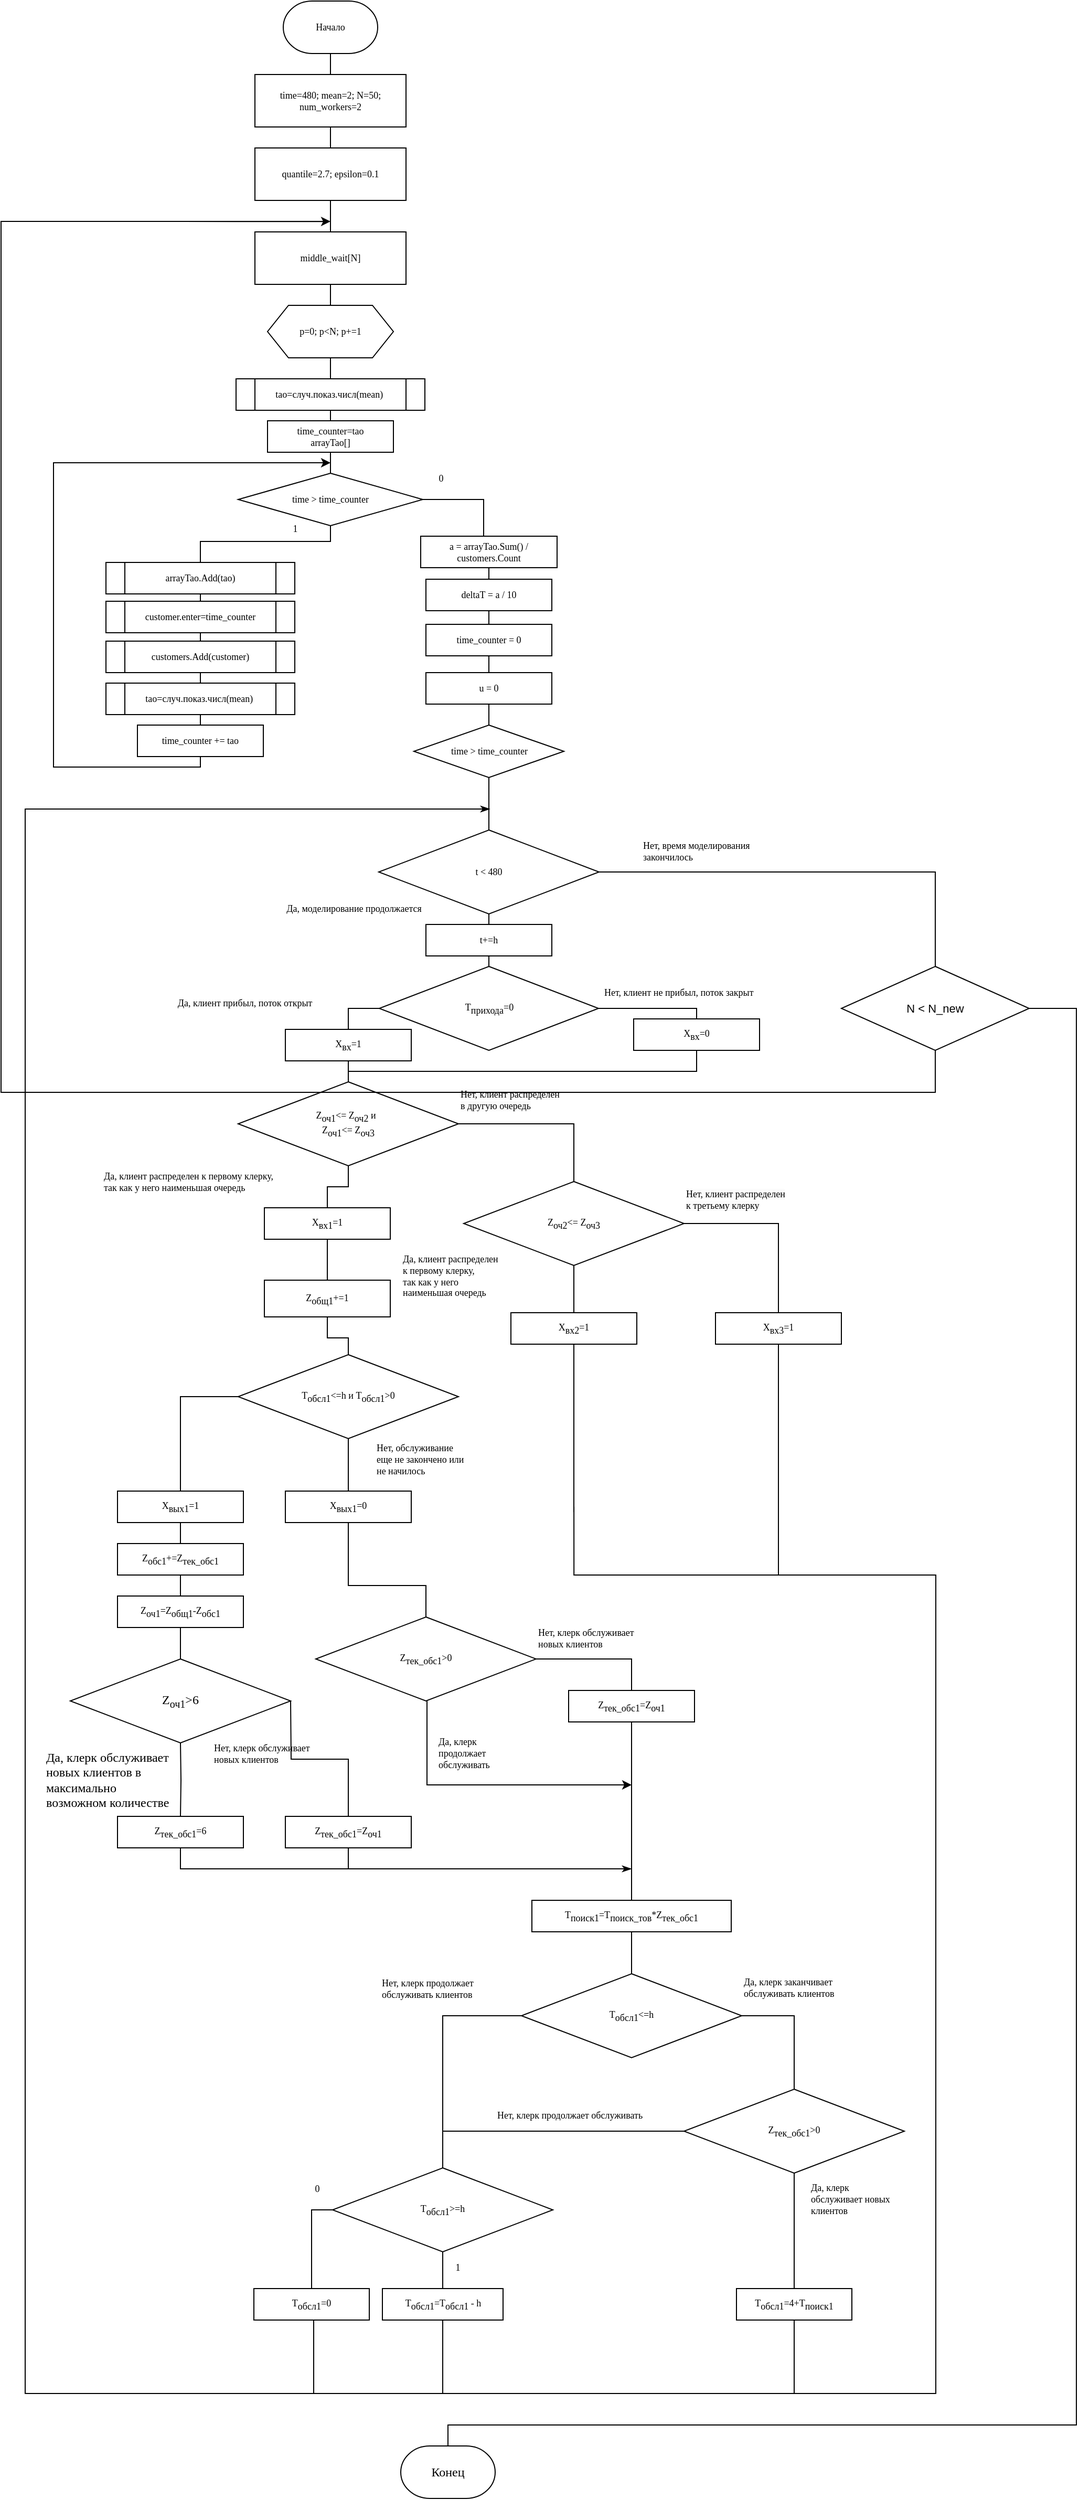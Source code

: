 <mxfile version="23.1.5" type="device">
  <diagram name="Страница — 1" id="bzmo2tlNkWvASclN0ems">
    <mxGraphModel dx="3550" dy="2055" grid="1" gridSize="10" guides="1" tooltips="1" connect="1" arrows="1" fold="1" page="1" pageScale="1" pageWidth="827" pageHeight="1169" math="0" shadow="0">
      <root>
        <mxCell id="0" />
        <mxCell id="1" parent="0" />
        <mxCell id="hfiU2eHEGM3FgHxI7Riw-3" style="edgeStyle=orthogonalEdgeStyle;rounded=0;orthogonalLoop=1;jettySize=auto;html=1;endArrow=none;endFill=0;entryX=0.5;entryY=0;entryDx=0;entryDy=0;fontFamily=Times New Roman;fontSize=9;" edge="1" parent="1" source="hfiU2eHEGM3FgHxI7Riw-1" target="hfiU2eHEGM3FgHxI7Riw-4">
          <mxGeometry relative="1" as="geometry">
            <mxPoint x="414" y="130" as="targetPoint" />
          </mxGeometry>
        </mxCell>
        <mxCell id="hfiU2eHEGM3FgHxI7Riw-1" value="Начало" style="strokeWidth=1;html=1;shape=mxgraph.flowchart.terminator;whiteSpace=wrap;fontFamily=Times New Roman;fontSize=9;" vertex="1" parent="1">
          <mxGeometry x="369" y="50" width="90" height="50" as="geometry" />
        </mxCell>
        <mxCell id="hfiU2eHEGM3FgHxI7Riw-7" style="edgeStyle=orthogonalEdgeStyle;rounded=0;orthogonalLoop=1;jettySize=auto;html=1;entryX=0.5;entryY=0;entryDx=0;entryDy=0;endArrow=none;endFill=0;fontFamily=Times New Roman;fontSize=9;" edge="1" parent="1" source="hfiU2eHEGM3FgHxI7Riw-4" target="hfiU2eHEGM3FgHxI7Riw-6">
          <mxGeometry relative="1" as="geometry" />
        </mxCell>
        <mxCell id="hfiU2eHEGM3FgHxI7Riw-4" value="&lt;div style=&quot;font-size: 9px;&quot;&gt;time=480; mean=2; N=50; num_workers=2&lt;/div&gt;" style="rounded=0;whiteSpace=wrap;html=1;align=center;fontFamily=Times New Roman;fontSize=9;" vertex="1" parent="1">
          <mxGeometry x="342" y="120" width="144" height="50" as="geometry" />
        </mxCell>
        <mxCell id="hfiU2eHEGM3FgHxI7Riw-8" style="edgeStyle=orthogonalEdgeStyle;rounded=0;orthogonalLoop=1;jettySize=auto;html=1;strokeColor=default;align=center;verticalAlign=middle;fontFamily=Times New Roman;fontSize=9;fontColor=default;labelBackgroundColor=default;endArrow=none;endFill=0;" edge="1" parent="1" source="hfiU2eHEGM3FgHxI7Riw-6">
          <mxGeometry relative="1" as="geometry">
            <mxPoint x="414" y="280" as="targetPoint" />
          </mxGeometry>
        </mxCell>
        <mxCell id="hfiU2eHEGM3FgHxI7Riw-6" value="&lt;div style=&quot;font-size: 9px;&quot;&gt;quantile=2.7;&amp;nbsp;epsilon=0.1&lt;/div&gt;" style="rounded=0;whiteSpace=wrap;html=1;align=center;fontFamily=Times New Roman;fontSize=9;" vertex="1" parent="1">
          <mxGeometry x="342" y="190" width="144" height="50" as="geometry" />
        </mxCell>
        <mxCell id="hfiU2eHEGM3FgHxI7Riw-10" value="" style="endArrow=classic;html=1;rounded=0;strokeColor=default;align=center;verticalAlign=middle;fontFamily=Times New Roman;fontSize=9;fontColor=default;labelBackgroundColor=default;edgeStyle=orthogonalEdgeStyle;endFill=1;" edge="1" parent="1">
          <mxGeometry width="50" height="50" relative="1" as="geometry">
            <mxPoint x="274" y="260.06" as="sourcePoint" />
            <mxPoint x="414" y="260.06" as="targetPoint" />
            <Array as="points">
              <mxPoint x="324" y="260.06" />
              <mxPoint x="324" y="260.06" />
            </Array>
          </mxGeometry>
        </mxCell>
        <mxCell id="hfiU2eHEGM3FgHxI7Riw-16" style="edgeStyle=orthogonalEdgeStyle;rounded=0;orthogonalLoop=1;jettySize=auto;html=1;entryX=0.5;entryY=0;entryDx=0;entryDy=0;strokeColor=default;align=center;verticalAlign=middle;fontFamily=Times New Roman;fontSize=9;fontColor=default;labelBackgroundColor=default;endArrow=none;endFill=0;" edge="1" parent="1" source="hfiU2eHEGM3FgHxI7Riw-12" target="hfiU2eHEGM3FgHxI7Riw-15">
          <mxGeometry relative="1" as="geometry" />
        </mxCell>
        <mxCell id="hfiU2eHEGM3FgHxI7Riw-12" value="&lt;div style=&quot;font-size: 9px;&quot;&gt;middle_wait[N]&lt;/div&gt;" style="rounded=0;whiteSpace=wrap;html=1;align=center;fontFamily=Times New Roman;fontSize=9;" vertex="1" parent="1">
          <mxGeometry x="342" y="270" width="144" height="50" as="geometry" />
        </mxCell>
        <mxCell id="hfiU2eHEGM3FgHxI7Riw-19" style="edgeStyle=orthogonalEdgeStyle;rounded=0;orthogonalLoop=1;jettySize=auto;html=1;strokeColor=default;align=center;verticalAlign=middle;fontFamily=Times New Roman;fontSize=9;fontColor=default;labelBackgroundColor=default;endArrow=none;endFill=0;entryX=0.5;entryY=0;entryDx=0;entryDy=0;" edge="1" parent="1" source="hfiU2eHEGM3FgHxI7Riw-15" target="hfiU2eHEGM3FgHxI7Riw-21">
          <mxGeometry relative="1" as="geometry">
            <mxPoint x="414" y="410" as="targetPoint" />
          </mxGeometry>
        </mxCell>
        <mxCell id="hfiU2eHEGM3FgHxI7Riw-15" value="p=0; p&amp;lt;N; p+=1" style="shape=hexagon;perimeter=hexagonPerimeter2;whiteSpace=wrap;html=1;fixedSize=1;fontFamily=Times New Roman;fontSize=9;fontColor=default;labelBackgroundColor=default;" vertex="1" parent="1">
          <mxGeometry x="354" y="340" width="120" height="50" as="geometry" />
        </mxCell>
        <mxCell id="hfiU2eHEGM3FgHxI7Riw-23" style="edgeStyle=orthogonalEdgeStyle;rounded=0;orthogonalLoop=1;jettySize=auto;html=1;entryX=0.5;entryY=0;entryDx=0;entryDy=0;strokeColor=default;align=center;verticalAlign=middle;fontFamily=Times New Roman;fontSize=9;fontColor=default;labelBackgroundColor=default;endArrow=none;endFill=0;" edge="1" parent="1" source="hfiU2eHEGM3FgHxI7Riw-21" target="hfiU2eHEGM3FgHxI7Riw-22">
          <mxGeometry relative="1" as="geometry" />
        </mxCell>
        <mxCell id="hfiU2eHEGM3FgHxI7Riw-21" value="tao=случ.показ.числ(mean)&amp;nbsp;" style="shape=process;whiteSpace=wrap;html=1;backgroundOutline=1;fontFamily=Times New Roman;fontSize=9;fontColor=default;labelBackgroundColor=default;" vertex="1" parent="1">
          <mxGeometry x="324" y="410" width="180" height="30" as="geometry" />
        </mxCell>
        <mxCell id="hfiU2eHEGM3FgHxI7Riw-22" value="time_counter=tao&lt;br style=&quot;font-size: 9px;&quot;&gt;arrayTao[]" style="rounded=0;whiteSpace=wrap;html=1;fontFamily=Times New Roman;fontSize=9;fontColor=default;labelBackgroundColor=default;" vertex="1" parent="1">
          <mxGeometry x="354" y="450" width="120" height="30" as="geometry" />
        </mxCell>
        <mxCell id="hfiU2eHEGM3FgHxI7Riw-30" style="edgeStyle=orthogonalEdgeStyle;rounded=0;orthogonalLoop=1;jettySize=auto;html=1;entryX=0.5;entryY=0;entryDx=0;entryDy=0;strokeColor=default;align=center;verticalAlign=middle;fontFamily=Times New Roman;fontSize=9;fontColor=default;labelBackgroundColor=default;endArrow=none;endFill=0;" edge="1" parent="1" source="hfiU2eHEGM3FgHxI7Riw-24" target="hfiU2eHEGM3FgHxI7Riw-29">
          <mxGeometry relative="1" as="geometry">
            <Array as="points">
              <mxPoint x="414" y="565" />
              <mxPoint x="290" y="565" />
            </Array>
          </mxGeometry>
        </mxCell>
        <mxCell id="hfiU2eHEGM3FgHxI7Riw-50" style="edgeStyle=orthogonalEdgeStyle;rounded=0;orthogonalLoop=1;jettySize=auto;html=1;entryX=0.5;entryY=0;entryDx=0;entryDy=0;strokeColor=default;align=center;verticalAlign=middle;fontFamily=Times New Roman;fontSize=9;fontColor=default;labelBackgroundColor=default;endArrow=none;endFill=0;" edge="1" parent="1" source="hfiU2eHEGM3FgHxI7Riw-24" target="hfiU2eHEGM3FgHxI7Riw-49">
          <mxGeometry relative="1" as="geometry">
            <Array as="points">
              <mxPoint x="560" y="525" />
            </Array>
          </mxGeometry>
        </mxCell>
        <mxCell id="hfiU2eHEGM3FgHxI7Riw-24" value="time &amp;gt; time_counter" style="rhombus;whiteSpace=wrap;html=1;fontFamily=Times New Roman;fontSize=9;fontColor=default;labelBackgroundColor=default;" vertex="1" parent="1">
          <mxGeometry x="326" y="500" width="176" height="50" as="geometry" />
        </mxCell>
        <mxCell id="hfiU2eHEGM3FgHxI7Riw-25" style="edgeStyle=orthogonalEdgeStyle;rounded=0;orthogonalLoop=1;jettySize=auto;html=1;strokeColor=default;align=center;verticalAlign=middle;fontFamily=Times New Roman;fontSize=9;fontColor=default;labelBackgroundColor=default;endArrow=none;endFill=0;entryX=0.5;entryY=0;entryDx=0;entryDy=0;" edge="1" parent="1" source="hfiU2eHEGM3FgHxI7Riw-22" target="hfiU2eHEGM3FgHxI7Riw-24">
          <mxGeometry relative="1" as="geometry">
            <mxPoint x="460" y="500" as="targetPoint" />
          </mxGeometry>
        </mxCell>
        <mxCell id="hfiU2eHEGM3FgHxI7Riw-31" style="edgeStyle=orthogonalEdgeStyle;rounded=0;orthogonalLoop=1;jettySize=auto;html=1;strokeColor=default;align=center;verticalAlign=middle;fontFamily=Times New Roman;fontSize=9;fontColor=default;labelBackgroundColor=default;endArrow=none;endFill=0;" edge="1" parent="1" source="hfiU2eHEGM3FgHxI7Riw-29">
          <mxGeometry relative="1" as="geometry">
            <mxPoint x="290" y="640" as="targetPoint" />
          </mxGeometry>
        </mxCell>
        <mxCell id="hfiU2eHEGM3FgHxI7Riw-29" value="arrayTao.Add(tao)" style="shape=process;whiteSpace=wrap;html=1;backgroundOutline=1;fontFamily=Times New Roman;fontSize=9;fontColor=default;labelBackgroundColor=default;" vertex="1" parent="1">
          <mxGeometry x="200" y="585" width="180" height="30" as="geometry" />
        </mxCell>
        <mxCell id="hfiU2eHEGM3FgHxI7Riw-38" style="edgeStyle=orthogonalEdgeStyle;rounded=0;orthogonalLoop=1;jettySize=auto;html=1;entryX=0.5;entryY=0;entryDx=0;entryDy=0;strokeColor=default;align=center;verticalAlign=middle;fontFamily=Times New Roman;fontSize=9;fontColor=default;labelBackgroundColor=default;endArrow=none;endFill=0;" edge="1" parent="1" source="hfiU2eHEGM3FgHxI7Riw-32" target="hfiU2eHEGM3FgHxI7Riw-34">
          <mxGeometry relative="1" as="geometry" />
        </mxCell>
        <mxCell id="hfiU2eHEGM3FgHxI7Riw-32" value="customer.enter=time_counter" style="shape=process;whiteSpace=wrap;html=1;backgroundOutline=1;fontFamily=Times New Roman;fontSize=9;fontColor=default;labelBackgroundColor=default;" vertex="1" parent="1">
          <mxGeometry x="200" y="622" width="180" height="30" as="geometry" />
        </mxCell>
        <mxCell id="hfiU2eHEGM3FgHxI7Riw-40" style="edgeStyle=orthogonalEdgeStyle;rounded=0;orthogonalLoop=1;jettySize=auto;html=1;entryX=0.5;entryY=0;entryDx=0;entryDy=0;strokeColor=default;align=center;verticalAlign=middle;fontFamily=Times New Roman;fontSize=9;fontColor=default;labelBackgroundColor=default;endArrow=none;endFill=0;" edge="1" parent="1" source="hfiU2eHEGM3FgHxI7Riw-34" target="hfiU2eHEGM3FgHxI7Riw-39">
          <mxGeometry relative="1" as="geometry" />
        </mxCell>
        <mxCell id="hfiU2eHEGM3FgHxI7Riw-34" value="customers.Add(customer)" style="shape=process;whiteSpace=wrap;html=1;backgroundOutline=1;fontFamily=Times New Roman;fontSize=9;fontColor=default;labelBackgroundColor=default;" vertex="1" parent="1">
          <mxGeometry x="200" y="660" width="180" height="30" as="geometry" />
        </mxCell>
        <mxCell id="hfiU2eHEGM3FgHxI7Riw-42" style="edgeStyle=orthogonalEdgeStyle;rounded=0;orthogonalLoop=1;jettySize=auto;html=1;entryX=0.5;entryY=0;entryDx=0;entryDy=0;strokeColor=default;align=center;verticalAlign=middle;fontFamily=Times New Roman;fontSize=9;fontColor=default;labelBackgroundColor=default;endArrow=none;endFill=0;" edge="1" parent="1" source="hfiU2eHEGM3FgHxI7Riw-39" target="hfiU2eHEGM3FgHxI7Riw-41">
          <mxGeometry relative="1" as="geometry" />
        </mxCell>
        <mxCell id="hfiU2eHEGM3FgHxI7Riw-39" value="tao=случ.показ.числ(mean)&amp;nbsp;" style="shape=process;whiteSpace=wrap;html=1;backgroundOutline=1;fontFamily=Times New Roman;fontSize=9;fontColor=default;labelBackgroundColor=default;" vertex="1" parent="1">
          <mxGeometry x="200" y="700" width="180" height="30" as="geometry" />
        </mxCell>
        <mxCell id="hfiU2eHEGM3FgHxI7Riw-41" value="time_counter += tao" style="rounded=0;whiteSpace=wrap;html=1;fontFamily=Times New Roman;fontSize=9;fontColor=default;labelBackgroundColor=default;" vertex="1" parent="1">
          <mxGeometry x="230" y="740" width="120" height="30" as="geometry" />
        </mxCell>
        <mxCell id="hfiU2eHEGM3FgHxI7Riw-43" style="edgeStyle=orthogonalEdgeStyle;rounded=0;orthogonalLoop=1;jettySize=auto;html=1;strokeColor=default;align=center;verticalAlign=middle;fontFamily=Times New Roman;fontSize=9;fontColor=default;labelBackgroundColor=default;endArrow=classic;endFill=1;" edge="1" parent="1" source="hfiU2eHEGM3FgHxI7Riw-41">
          <mxGeometry relative="1" as="geometry">
            <mxPoint x="414" y="490" as="targetPoint" />
            <Array as="points">
              <mxPoint x="290" y="780" />
              <mxPoint x="150" y="780" />
              <mxPoint x="150" y="490" />
              <mxPoint x="410" y="490" />
            </Array>
          </mxGeometry>
        </mxCell>
        <mxCell id="hfiU2eHEGM3FgHxI7Riw-45" value="0" style="text;html=1;align=center;verticalAlign=middle;resizable=0;points=[];autosize=1;strokeColor=none;fillColor=none;fontFamily=Times New Roman;fontSize=9;fontColor=default;labelBackgroundColor=default;" vertex="1" parent="1">
          <mxGeometry x="504" y="495" width="30" height="20" as="geometry" />
        </mxCell>
        <mxCell id="hfiU2eHEGM3FgHxI7Riw-48" value="1" style="text;html=1;align=center;verticalAlign=middle;resizable=0;points=[];autosize=1;strokeColor=none;fillColor=none;fontFamily=Times New Roman;fontSize=9;fontColor=default;labelBackgroundColor=default;" vertex="1" parent="1">
          <mxGeometry x="365" y="543" width="30" height="20" as="geometry" />
        </mxCell>
        <mxCell id="hfiU2eHEGM3FgHxI7Riw-54" style="edgeStyle=orthogonalEdgeStyle;rounded=0;orthogonalLoop=1;jettySize=auto;html=1;strokeColor=default;align=center;verticalAlign=middle;fontFamily=Times New Roman;fontSize=9;fontColor=default;labelBackgroundColor=default;endArrow=none;endFill=0;entryX=0.5;entryY=0;entryDx=0;entryDy=0;" edge="1" parent="1" source="hfiU2eHEGM3FgHxI7Riw-49" target="hfiU2eHEGM3FgHxI7Riw-51">
          <mxGeometry relative="1" as="geometry">
            <mxPoint x="565" y="610" as="targetPoint" />
          </mxGeometry>
        </mxCell>
        <mxCell id="hfiU2eHEGM3FgHxI7Riw-49" value="a = arrayTao.Sum() / customers.Count" style="rounded=0;whiteSpace=wrap;html=1;fontFamily=Times New Roman;fontSize=9;fontColor=default;labelBackgroundColor=default;" vertex="1" parent="1">
          <mxGeometry x="500" y="560" width="130" height="30" as="geometry" />
        </mxCell>
        <mxCell id="hfiU2eHEGM3FgHxI7Riw-55" style="edgeStyle=orthogonalEdgeStyle;rounded=0;orthogonalLoop=1;jettySize=auto;html=1;entryX=0.5;entryY=0;entryDx=0;entryDy=0;strokeColor=default;align=center;verticalAlign=middle;fontFamily=Times New Roman;fontSize=9;fontColor=default;labelBackgroundColor=default;endArrow=none;endFill=0;" edge="1" parent="1" source="hfiU2eHEGM3FgHxI7Riw-51" target="hfiU2eHEGM3FgHxI7Riw-53">
          <mxGeometry relative="1" as="geometry" />
        </mxCell>
        <mxCell id="hfiU2eHEGM3FgHxI7Riw-51" value="deltaT = a / 10" style="rounded=0;whiteSpace=wrap;html=1;fontFamily=Times New Roman;fontSize=9;fontColor=default;labelBackgroundColor=default;" vertex="1" parent="1">
          <mxGeometry x="505" y="601" width="120" height="30" as="geometry" />
        </mxCell>
        <mxCell id="hfiU2eHEGM3FgHxI7Riw-60" style="edgeStyle=orthogonalEdgeStyle;rounded=0;orthogonalLoop=1;jettySize=auto;html=1;entryX=0.5;entryY=1;entryDx=0;entryDy=0;strokeColor=default;align=center;verticalAlign=middle;fontFamily=Times New Roman;fontSize=9;fontColor=default;labelBackgroundColor=default;endArrow=none;endFill=0;" edge="1" parent="1" source="hfiU2eHEGM3FgHxI7Riw-52" target="hfiU2eHEGM3FgHxI7Riw-53">
          <mxGeometry relative="1" as="geometry" />
        </mxCell>
        <mxCell id="hfiU2eHEGM3FgHxI7Riw-63" style="edgeStyle=orthogonalEdgeStyle;rounded=0;orthogonalLoop=1;jettySize=auto;html=1;entryX=0.5;entryY=0;entryDx=0;entryDy=0;strokeColor=default;align=center;verticalAlign=middle;fontFamily=Times New Roman;fontSize=9;fontColor=default;labelBackgroundColor=default;endArrow=none;endFill=0;" edge="1" parent="1" source="hfiU2eHEGM3FgHxI7Riw-52" target="hfiU2eHEGM3FgHxI7Riw-61">
          <mxGeometry relative="1" as="geometry" />
        </mxCell>
        <mxCell id="hfiU2eHEGM3FgHxI7Riw-52" value="u = 0" style="rounded=0;whiteSpace=wrap;html=1;fontFamily=Times New Roman;fontSize=9;fontColor=default;labelBackgroundColor=default;" vertex="1" parent="1">
          <mxGeometry x="505" y="690" width="120" height="30" as="geometry" />
        </mxCell>
        <mxCell id="hfiU2eHEGM3FgHxI7Riw-53" value="time_counter = 0" style="rounded=0;whiteSpace=wrap;html=1;fontFamily=Times New Roman;fontSize=9;fontColor=default;labelBackgroundColor=default;" vertex="1" parent="1">
          <mxGeometry x="505" y="644" width="120" height="30" as="geometry" />
        </mxCell>
        <mxCell id="hfiU2eHEGM3FgHxI7Riw-191" style="edgeStyle=orthogonalEdgeStyle;rounded=0;orthogonalLoop=1;jettySize=auto;html=1;entryX=0.5;entryY=0;entryDx=0;entryDy=0;strokeColor=default;align=center;verticalAlign=middle;fontFamily=Times New Roman;fontSize=9;fontColor=default;labelBackgroundColor=default;endArrow=none;endFill=0;" edge="1" parent="1" source="hfiU2eHEGM3FgHxI7Riw-61" target="hfiU2eHEGM3FgHxI7Riw-108">
          <mxGeometry relative="1" as="geometry" />
        </mxCell>
        <mxCell id="hfiU2eHEGM3FgHxI7Riw-61" value="time &amp;gt; time_counter" style="rhombus;whiteSpace=wrap;html=1;fontFamily=Times New Roman;fontSize=9;fontColor=default;labelBackgroundColor=default;" vertex="1" parent="1">
          <mxGeometry x="493.5" y="740" width="143" height="50" as="geometry" />
        </mxCell>
        <mxCell id="hfiU2eHEGM3FgHxI7Riw-107" style="edgeStyle=orthogonalEdgeStyle;rounded=0;orthogonalLoop=1;jettySize=auto;html=1;endArrow=none;endFill=0;fontFamily=Times New Roman;entryX=0.5;entryY=0;entryDx=0;entryDy=0;fontSize=9;" edge="1" parent="1" source="hfiU2eHEGM3FgHxI7Riw-108" target="hfiU2eHEGM3FgHxI7Riw-113">
          <mxGeometry relative="1" as="geometry">
            <mxPoint x="565" y="970" as="targetPoint" />
          </mxGeometry>
        </mxCell>
        <mxCell id="hfiU2eHEGM3FgHxI7Riw-193" style="edgeStyle=orthogonalEdgeStyle;rounded=0;orthogonalLoop=1;jettySize=auto;html=1;exitX=1;exitY=0.5;exitDx=0;exitDy=0;strokeColor=default;align=center;verticalAlign=middle;fontFamily=Helvetica;fontSize=11;fontColor=default;labelBackgroundColor=default;endArrow=none;endFill=0;entryX=0.5;entryY=0;entryDx=0;entryDy=0;" edge="1" parent="1" source="hfiU2eHEGM3FgHxI7Riw-108" target="hfiU2eHEGM3FgHxI7Riw-195">
          <mxGeometry relative="1" as="geometry">
            <mxPoint x="981" y="960" as="targetPoint" />
          </mxGeometry>
        </mxCell>
        <mxCell id="hfiU2eHEGM3FgHxI7Riw-108" value="t &amp;lt; 480" style="rhombus;whiteSpace=wrap;html=1;fontFamily=Times New Roman;fontSize=9;" vertex="1" parent="1">
          <mxGeometry x="460" y="840" width="210" height="80" as="geometry" />
        </mxCell>
        <mxCell id="hfiU2eHEGM3FgHxI7Riw-109" value="Нет, время моделирования &lt;br style=&quot;font-size: 9px;&quot;&gt;закончилось" style="text;html=1;align=left;verticalAlign=middle;resizable=0;points=[];autosize=1;strokeColor=none;fillColor=none;fontFamily=Times New Roman;fontSize=9;" vertex="1" parent="1">
          <mxGeometry x="710" y="840" width="130" height="40" as="geometry" />
        </mxCell>
        <mxCell id="hfiU2eHEGM3FgHxI7Riw-110" value="Да, моделирование продолжается" style="text;html=1;align=center;verticalAlign=middle;resizable=0;points=[];autosize=1;strokeColor=none;fillColor=none;fontFamily=Times New Roman;fontSize=9;" vertex="1" parent="1">
          <mxGeometry x="361" y="905" width="150" height="20" as="geometry" />
        </mxCell>
        <mxCell id="hfiU2eHEGM3FgHxI7Riw-111" style="edgeStyle=orthogonalEdgeStyle;rounded=0;orthogonalLoop=1;jettySize=auto;html=1;fontFamily=Times New Roman;endArrow=none;endFill=0;entryX=0.5;entryY=0;entryDx=0;entryDy=0;fontSize=9;" edge="1" parent="1" source="hfiU2eHEGM3FgHxI7Riw-113" target="hfiU2eHEGM3FgHxI7Riw-119">
          <mxGeometry relative="1" as="geometry">
            <mxPoint x="761.0" y="1080" as="targetPoint" />
            <Array as="points">
              <mxPoint x="763" y="1010" />
            </Array>
          </mxGeometry>
        </mxCell>
        <mxCell id="hfiU2eHEGM3FgHxI7Riw-112" style="edgeStyle=orthogonalEdgeStyle;rounded=0;orthogonalLoop=1;jettySize=auto;html=1;fontFamily=Times New Roman;endArrow=none;endFill=0;entryX=0.5;entryY=0;entryDx=0;entryDy=0;exitX=0;exitY=0.5;exitDx=0;exitDy=0;fontSize=9;" edge="1" parent="1" source="hfiU2eHEGM3FgHxI7Riw-113" target="hfiU2eHEGM3FgHxI7Riw-117">
          <mxGeometry relative="1" as="geometry">
            <mxPoint x="565.0" y="1100" as="targetPoint" />
          </mxGeometry>
        </mxCell>
        <mxCell id="hfiU2eHEGM3FgHxI7Riw-113" value="T&lt;sub style=&quot;border-color: var(--border-color); font-size: 9px;&quot;&gt;прихода&lt;/sub&gt;&lt;span style=&quot;border-color: var(--border-color); font-size: 9px;&quot;&gt;=0&lt;/span&gt;" style="rhombus;whiteSpace=wrap;html=1;fontFamily=Times New Roman;fontSize=9;" vertex="1" parent="1">
          <mxGeometry x="460.5" y="970" width="209" height="80" as="geometry" />
        </mxCell>
        <mxCell id="hfiU2eHEGM3FgHxI7Riw-114" value="Нет, клиент не прибыл, поток закрыт" style="text;html=1;align=left;verticalAlign=middle;resizable=0;points=[];autosize=1;strokeColor=none;fillColor=none;fontFamily=Times New Roman;fontSize=9;" vertex="1" parent="1">
          <mxGeometry x="673" y="985" width="170" height="20" as="geometry" />
        </mxCell>
        <mxCell id="hfiU2eHEGM3FgHxI7Riw-115" value="Да, клиент прибыл, поток открыт" style="text;html=1;align=center;verticalAlign=middle;resizable=0;points=[];autosize=1;strokeColor=none;fillColor=none;fontFamily=Times New Roman;fontSize=9;" vertex="1" parent="1">
          <mxGeometry x="257" y="995" width="150" height="20" as="geometry" />
        </mxCell>
        <mxCell id="hfiU2eHEGM3FgHxI7Riw-116" style="edgeStyle=orthogonalEdgeStyle;rounded=0;orthogonalLoop=1;jettySize=auto;html=1;entryX=0.5;entryY=0;entryDx=0;entryDy=0;endArrow=none;endFill=0;fontFamily=Times New Roman;fontSize=9;" edge="1" parent="1" source="hfiU2eHEGM3FgHxI7Riw-117" target="hfiU2eHEGM3FgHxI7Riw-121">
          <mxGeometry relative="1" as="geometry" />
        </mxCell>
        <mxCell id="hfiU2eHEGM3FgHxI7Riw-117" value="Х&lt;sub style=&quot;border-color: var(--border-color); font-size: 9px;&quot;&gt;вх&lt;/sub&gt;&lt;span style=&quot;font-size: 9px;&quot;&gt;=1&lt;/span&gt;" style="rounded=0;whiteSpace=wrap;html=1;fontFamily=Times New Roman;fontSize=9;" vertex="1" parent="1">
          <mxGeometry x="371" y="1030" width="120" height="30" as="geometry" />
        </mxCell>
        <mxCell id="hfiU2eHEGM3FgHxI7Riw-118" style="edgeStyle=orthogonalEdgeStyle;rounded=0;orthogonalLoop=1;jettySize=auto;html=1;endArrow=none;endFill=0;fontFamily=Times New Roman;fontSize=9;" edge="1" parent="1" source="hfiU2eHEGM3FgHxI7Riw-119">
          <mxGeometry relative="1" as="geometry">
            <mxPoint x="431" y="1070" as="targetPoint" />
            <Array as="points">
              <mxPoint x="763" y="1070" />
            </Array>
          </mxGeometry>
        </mxCell>
        <mxCell id="hfiU2eHEGM3FgHxI7Riw-119" value="Х&lt;sub style=&quot;border-color: var(--border-color); font-size: 9px;&quot;&gt;вх&lt;/sub&gt;&lt;span style=&quot;font-size: 9px;&quot;&gt;=0&lt;/span&gt;" style="rounded=0;whiteSpace=wrap;html=1;fontFamily=Times New Roman;fontSize=9;" vertex="1" parent="1">
          <mxGeometry x="703" y="1020" width="120" height="30" as="geometry" />
        </mxCell>
        <mxCell id="hfiU2eHEGM3FgHxI7Riw-120" style="edgeStyle=orthogonalEdgeStyle;rounded=0;orthogonalLoop=1;jettySize=auto;html=1;entryX=0.5;entryY=0;entryDx=0;entryDy=0;endArrow=none;endFill=0;fontFamily=Times New Roman;fontSize=9;" edge="1" parent="1" source="hfiU2eHEGM3FgHxI7Riw-121" target="hfiU2eHEGM3FgHxI7Riw-123">
          <mxGeometry relative="1" as="geometry" />
        </mxCell>
        <mxCell id="hfiU2eHEGM3FgHxI7Riw-121" value="&lt;span style=&quot;border-color: var(--border-color); font-size: 9px;&quot;&gt;Z&lt;sub style=&quot;border-color: var(--border-color); background-color: initial; font-size: 9px;&quot;&gt;оч1&lt;/sub&gt;&amp;lt;=&amp;nbsp;&lt;/span&gt;&lt;span style=&quot;border-color: var(--border-color); font-size: 9px;&quot;&gt;Z&lt;sub style=&quot;border-color: var(--border-color); background-color: initial; font-size: 9px;&quot;&gt;оч2&amp;nbsp;&lt;/sub&gt;и&amp;nbsp;&amp;nbsp;&lt;br style=&quot;font-size: 9px;&quot;&gt;&lt;/span&gt;Z&lt;sub style=&quot;border-color: var(--border-color); background-color: initial; font-size: 9px;&quot;&gt;оч1&lt;/sub&gt;&amp;lt;=&amp;nbsp;Z&lt;sub style=&quot;border-color: var(--border-color); background-color: initial; font-size: 9px;&quot;&gt;оч3&lt;/sub&gt;" style="rhombus;whiteSpace=wrap;html=1;fontFamily=Times New Roman;fontSize=9;" vertex="1" parent="1">
          <mxGeometry x="326" y="1080" width="210" height="80" as="geometry" />
        </mxCell>
        <mxCell id="hfiU2eHEGM3FgHxI7Riw-122" style="edgeStyle=orthogonalEdgeStyle;rounded=0;orthogonalLoop=1;jettySize=auto;html=1;entryX=0.5;entryY=0;entryDx=0;entryDy=0;endArrow=none;endFill=0;fontFamily=Times New Roman;fontSize=9;" edge="1" parent="1" source="hfiU2eHEGM3FgHxI7Riw-123" target="hfiU2eHEGM3FgHxI7Riw-145">
          <mxGeometry relative="1" as="geometry" />
        </mxCell>
        <mxCell id="hfiU2eHEGM3FgHxI7Riw-123" value="Х&lt;sub style=&quot;border-color: var(--border-color); font-size: 9px;&quot;&gt;вх1&lt;/sub&gt;&lt;span style=&quot;font-size: 9px;&quot;&gt;=1&lt;/span&gt;" style="rounded=0;whiteSpace=wrap;html=1;fontFamily=Times New Roman;fontSize=9;" vertex="1" parent="1">
          <mxGeometry x="351" y="1200" width="120" height="30" as="geometry" />
        </mxCell>
        <mxCell id="hfiU2eHEGM3FgHxI7Riw-124" value="Да, клиент распределен к первому клерку, &lt;br style=&quot;font-size: 9px;&quot;&gt;так как у него наименьшая очередь" style="text;html=1;align=left;verticalAlign=middle;resizable=0;points=[];autosize=1;strokeColor=none;fillColor=none;fontFamily=Times New Roman;fontSize=9;" vertex="1" parent="1">
          <mxGeometry x="196" y="1155" width="180" height="40" as="geometry" />
        </mxCell>
        <mxCell id="hfiU2eHEGM3FgHxI7Riw-125" value="&lt;span style=&quot;color: rgb(0, 0, 0); font-size: 9px; font-style: normal; font-variant-ligatures: normal; font-variant-caps: normal; font-weight: 400; letter-spacing: normal; orphans: 2; text-align: left; text-indent: 0px; text-transform: none; widows: 2; word-spacing: 0px; -webkit-text-stroke-width: 0px; background-color: rgb(251, 251, 251); text-decoration-thickness: initial; text-decoration-style: initial; text-decoration-color: initial; float: none; display: inline !important;&quot;&gt;Нет, клиент распределен &lt;br style=&quot;font-size: 9px;&quot;&gt;в другую очередь&lt;/span&gt;" style="text;whiteSpace=wrap;html=1;fontFamily=Times New Roman;fontSize=9;" vertex="1" parent="1">
          <mxGeometry x="536" y="1080" width="250" height="50" as="geometry" />
        </mxCell>
        <mxCell id="hfiU2eHEGM3FgHxI7Riw-126" style="edgeStyle=orthogonalEdgeStyle;rounded=0;orthogonalLoop=1;jettySize=auto;html=1;entryX=1;entryY=0.5;entryDx=0;entryDy=0;endArrow=none;endFill=0;fontFamily=Times New Roman;fontSize=9;" edge="1" parent="1" source="hfiU2eHEGM3FgHxI7Riw-129" target="hfiU2eHEGM3FgHxI7Riw-121">
          <mxGeometry relative="1" as="geometry">
            <Array as="points">
              <mxPoint x="646" y="1120" />
            </Array>
          </mxGeometry>
        </mxCell>
        <mxCell id="hfiU2eHEGM3FgHxI7Riw-127" style="edgeStyle=orthogonalEdgeStyle;rounded=0;orthogonalLoop=1;jettySize=auto;html=1;entryX=0.5;entryY=0;entryDx=0;entryDy=0;endArrow=none;endFill=0;fontFamily=Times New Roman;fontSize=9;" edge="1" parent="1" source="hfiU2eHEGM3FgHxI7Riw-129" target="hfiU2eHEGM3FgHxI7Riw-131">
          <mxGeometry relative="1" as="geometry" />
        </mxCell>
        <mxCell id="hfiU2eHEGM3FgHxI7Riw-128" style="edgeStyle=orthogonalEdgeStyle;rounded=0;orthogonalLoop=1;jettySize=auto;html=1;endArrow=none;endFill=0;entryX=0.5;entryY=0;entryDx=0;entryDy=0;fontFamily=Times New Roman;fontSize=9;" edge="1" parent="1" source="hfiU2eHEGM3FgHxI7Riw-129" target="hfiU2eHEGM3FgHxI7Riw-135">
          <mxGeometry relative="1" as="geometry">
            <mxPoint x="841" y="1300" as="targetPoint" />
          </mxGeometry>
        </mxCell>
        <mxCell id="hfiU2eHEGM3FgHxI7Riw-129" value="&lt;span style=&quot;border-color: var(--border-color); font-size: 9px;&quot;&gt;Z&lt;sub style=&quot;border-color: var(--border-color); background-color: initial; font-size: 9px;&quot;&gt;оч2&lt;/sub&gt;&amp;lt;=&amp;nbsp;&lt;/span&gt;&lt;span style=&quot;border-color: var(--border-color); font-size: 9px;&quot;&gt;Z&lt;sub style=&quot;border-color: var(--border-color); background-color: initial; font-size: 9px;&quot;&gt;оч3&lt;/sub&gt;&lt;/span&gt;" style="rhombus;whiteSpace=wrap;html=1;fontFamily=Times New Roman;fontSize=9;" vertex="1" parent="1">
          <mxGeometry x="541" y="1175" width="210" height="80" as="geometry" />
        </mxCell>
        <mxCell id="hfiU2eHEGM3FgHxI7Riw-130" style="edgeStyle=orthogonalEdgeStyle;rounded=0;orthogonalLoop=1;jettySize=auto;html=1;endArrow=none;endFill=0;fontFamily=Times New Roman;fontSize=9;" edge="1" parent="1" source="hfiU2eHEGM3FgHxI7Riw-131">
          <mxGeometry relative="1" as="geometry">
            <mxPoint x="646" y="1490" as="targetPoint" />
          </mxGeometry>
        </mxCell>
        <mxCell id="hfiU2eHEGM3FgHxI7Riw-131" value="Х&lt;sub style=&quot;border-color: var(--border-color); font-size: 9px;&quot;&gt;вх2&lt;/sub&gt;&lt;span style=&quot;font-size: 9px;&quot;&gt;=1&lt;/span&gt;" style="rounded=0;whiteSpace=wrap;html=1;fontFamily=Times New Roman;fontSize=9;" vertex="1" parent="1">
          <mxGeometry x="586" y="1300" width="120" height="30" as="geometry" />
        </mxCell>
        <mxCell id="hfiU2eHEGM3FgHxI7Riw-132" value="Да, клиент распределен &lt;br style=&quot;font-size: 9px;&quot;&gt;к первому клерку, &lt;br style=&quot;font-size: 9px;&quot;&gt;так как у него &lt;br style=&quot;font-size: 9px;&quot;&gt;наименьшая очередь" style="text;html=1;align=left;verticalAlign=middle;resizable=0;points=[];autosize=1;strokeColor=none;fillColor=none;fontFamily=Times New Roman;fontSize=9;" vertex="1" parent="1">
          <mxGeometry x="481" y="1235" width="110" height="60" as="geometry" />
        </mxCell>
        <mxCell id="hfiU2eHEGM3FgHxI7Riw-133" value="&lt;span style=&quot;color: rgb(0, 0, 0); font-size: 9px; font-style: normal; font-variant-ligatures: normal; font-variant-caps: normal; font-weight: 400; letter-spacing: normal; orphans: 2; text-align: left; text-indent: 0px; text-transform: none; widows: 2; word-spacing: 0px; -webkit-text-stroke-width: 0px; background-color: rgb(251, 251, 251); text-decoration-thickness: initial; text-decoration-style: initial; text-decoration-color: initial; float: none; display: inline !important;&quot;&gt;Нет, клиент распределен &lt;br style=&quot;font-size: 9px;&quot;&gt;к третьему клерку&lt;/span&gt;" style="text;whiteSpace=wrap;html=1;fontFamily=Times New Roman;fontSize=9;" vertex="1" parent="1">
          <mxGeometry x="751" y="1175" width="250" height="50" as="geometry" />
        </mxCell>
        <mxCell id="hfiU2eHEGM3FgHxI7Riw-134" style="edgeStyle=orthogonalEdgeStyle;rounded=0;orthogonalLoop=1;jettySize=auto;html=1;endArrow=none;endFill=0;fontFamily=Times New Roman;fontSize=9;" edge="1" parent="1" source="hfiU2eHEGM3FgHxI7Riw-135">
          <mxGeometry relative="1" as="geometry">
            <mxPoint x="841" y="1420" as="targetPoint" />
          </mxGeometry>
        </mxCell>
        <mxCell id="hfiU2eHEGM3FgHxI7Riw-135" value="Х&lt;sub style=&quot;border-color: var(--border-color); font-size: 9px;&quot;&gt;вх3&lt;/sub&gt;&lt;span style=&quot;font-size: 9px;&quot;&gt;=1&lt;/span&gt;" style="rounded=0;whiteSpace=wrap;html=1;fontFamily=Times New Roman;fontSize=9;" vertex="1" parent="1">
          <mxGeometry x="781" y="1300" width="120" height="30" as="geometry" />
        </mxCell>
        <mxCell id="hfiU2eHEGM3FgHxI7Riw-136" style="edgeStyle=orthogonalEdgeStyle;rounded=0;orthogonalLoop=1;jettySize=auto;html=1;endArrow=none;endFill=0;fontFamily=Times New Roman;entryX=0.5;entryY=0;entryDx=0;entryDy=0;fontSize=9;" edge="1" parent="1" source="hfiU2eHEGM3FgHxI7Riw-138" target="hfiU2eHEGM3FgHxI7Riw-141">
          <mxGeometry relative="1" as="geometry">
            <mxPoint x="431" y="1480" as="targetPoint" />
          </mxGeometry>
        </mxCell>
        <mxCell id="hfiU2eHEGM3FgHxI7Riw-137" style="edgeStyle=orthogonalEdgeStyle;rounded=0;orthogonalLoop=1;jettySize=auto;html=1;endArrow=none;endFill=0;entryX=0.5;entryY=0;entryDx=0;entryDy=0;fontFamily=Times New Roman;fontSize=9;" edge="1" parent="1" source="hfiU2eHEGM3FgHxI7Riw-138" target="hfiU2eHEGM3FgHxI7Riw-143">
          <mxGeometry relative="1" as="geometry">
            <mxPoint x="271" y="1470" as="targetPoint" />
            <Array as="points">
              <mxPoint x="271" y="1380" />
            </Array>
          </mxGeometry>
        </mxCell>
        <mxCell id="hfiU2eHEGM3FgHxI7Riw-138" value="T&lt;sub style=&quot;border-color: var(--border-color); font-size: 9px;&quot;&gt;обсл1&lt;/sub&gt;&lt;span style=&quot;border-color: var(--border-color); font-size: 9px;&quot;&gt;&amp;lt;=h и&amp;nbsp;&lt;/span&gt;T&lt;sub style=&quot;border-color: var(--border-color); font-size: 9px;&quot;&gt;обсл1&lt;/sub&gt;&lt;span style=&quot;border-color: var(--border-color); font-size: 9px;&quot;&gt;&amp;gt;0&lt;/span&gt;" style="rhombus;whiteSpace=wrap;html=1;fontFamily=Times New Roman;fontSize=9;" vertex="1" parent="1">
          <mxGeometry x="326" y="1340" width="210" height="80" as="geometry" />
        </mxCell>
        <mxCell id="hfiU2eHEGM3FgHxI7Riw-139" value="Нет, обслуживание &lt;br style=&quot;font-size: 9px;&quot;&gt;&lt;div style=&quot;font-size: 9px;&quot;&gt;&lt;span style=&quot;background-color: initial; font-size: 9px;&quot;&gt;еще не закончено или&lt;/span&gt;&lt;/div&gt;&lt;div style=&quot;font-size: 9px;&quot;&gt;&lt;span style=&quot;background-color: initial; font-size: 9px;&quot;&gt;не начилось&amp;nbsp;&lt;/span&gt;&lt;/div&gt;" style="text;html=1;align=left;verticalAlign=middle;resizable=0;points=[];autosize=1;strokeColor=none;fillColor=none;fontFamily=Times New Roman;fontSize=9;" vertex="1" parent="1">
          <mxGeometry x="456" y="1415" width="110" height="50" as="geometry" />
        </mxCell>
        <mxCell id="hfiU2eHEGM3FgHxI7Riw-140" style="edgeStyle=orthogonalEdgeStyle;rounded=0;orthogonalLoop=1;jettySize=auto;html=1;endArrow=none;endFill=0;entryX=0.5;entryY=0;entryDx=0;entryDy=0;fontFamily=Times New Roman;fontSize=9;" edge="1" parent="1" source="hfiU2eHEGM3FgHxI7Riw-141" target="hfiU2eHEGM3FgHxI7Riw-158">
          <mxGeometry relative="1" as="geometry">
            <mxPoint x="431" y="1580" as="targetPoint" />
            <Array as="points">
              <mxPoint x="431" y="1560" />
            </Array>
          </mxGeometry>
        </mxCell>
        <mxCell id="hfiU2eHEGM3FgHxI7Riw-141" value="Х&lt;sub style=&quot;border-color: var(--border-color); font-size: 9px;&quot;&gt;вых1&lt;/sub&gt;&lt;span style=&quot;font-size: 9px;&quot;&gt;=0&lt;/span&gt;" style="rounded=0;whiteSpace=wrap;html=1;fontFamily=Times New Roman;fontSize=9;" vertex="1" parent="1">
          <mxGeometry x="371" y="1470" width="120" height="30" as="geometry" />
        </mxCell>
        <mxCell id="hfiU2eHEGM3FgHxI7Riw-142" style="edgeStyle=orthogonalEdgeStyle;rounded=0;orthogonalLoop=1;jettySize=auto;html=1;endArrow=none;endFill=0;entryX=0.5;entryY=0;entryDx=0;entryDy=0;fontFamily=Times New Roman;fontSize=9;" edge="1" parent="1" source="hfiU2eHEGM3FgHxI7Riw-143" target="hfiU2eHEGM3FgHxI7Riw-147">
          <mxGeometry relative="1" as="geometry">
            <mxPoint x="271" y="1600" as="targetPoint" />
          </mxGeometry>
        </mxCell>
        <mxCell id="hfiU2eHEGM3FgHxI7Riw-143" value="Х&lt;sub style=&quot;border-color: var(--border-color); font-size: 9px;&quot;&gt;вых1&lt;/sub&gt;&lt;span style=&quot;font-size: 9px;&quot;&gt;=1&lt;/span&gt;" style="rounded=0;whiteSpace=wrap;html=1;fontFamily=Times New Roman;fontSize=9;" vertex="1" parent="1">
          <mxGeometry x="211" y="1470" width="120" height="30" as="geometry" />
        </mxCell>
        <mxCell id="hfiU2eHEGM3FgHxI7Riw-144" style="edgeStyle=orthogonalEdgeStyle;rounded=0;orthogonalLoop=1;jettySize=auto;html=1;entryX=0.5;entryY=0;entryDx=0;entryDy=0;endArrow=none;endFill=0;fontFamily=Times New Roman;fontSize=9;" edge="1" parent="1" source="hfiU2eHEGM3FgHxI7Riw-145" target="hfiU2eHEGM3FgHxI7Riw-138">
          <mxGeometry relative="1" as="geometry" />
        </mxCell>
        <mxCell id="hfiU2eHEGM3FgHxI7Riw-145" value="Z&lt;sub style=&quot;border-color: var(--border-color); background-color: initial; font-size: 9px;&quot;&gt;общ1&lt;/sub&gt;&lt;span style=&quot;border-color: var(--border-color); background-color: initial; font-size: 9px;&quot;&gt;+=1&lt;/span&gt;" style="rounded=0;whiteSpace=wrap;html=1;fontFamily=Times New Roman;fontSize=9;" vertex="1" parent="1">
          <mxGeometry x="351" y="1269" width="120" height="35" as="geometry" />
        </mxCell>
        <mxCell id="hfiU2eHEGM3FgHxI7Riw-146" style="edgeStyle=orthogonalEdgeStyle;rounded=0;orthogonalLoop=1;jettySize=auto;html=1;entryX=0.5;entryY=0;entryDx=0;entryDy=0;endArrow=none;endFill=0;fontFamily=Times New Roman;fontSize=9;" edge="1" parent="1" source="hfiU2eHEGM3FgHxI7Riw-147" target="hfiU2eHEGM3FgHxI7Riw-149">
          <mxGeometry relative="1" as="geometry" />
        </mxCell>
        <mxCell id="hfiU2eHEGM3FgHxI7Riw-147" value="Z&lt;sub style=&quot;font-size: 9px;&quot;&gt;обс1&lt;/sub&gt;+=Z&lt;sub style=&quot;font-size: 9px;&quot;&gt;тек_обс1&lt;/sub&gt;" style="rounded=0;whiteSpace=wrap;html=1;fontFamily=Times New Roman;fontSize=9;" vertex="1" parent="1">
          <mxGeometry x="211" y="1520" width="120" height="30" as="geometry" />
        </mxCell>
        <mxCell id="hfiU2eHEGM3FgHxI7Riw-148" style="edgeStyle=orthogonalEdgeStyle;rounded=0;orthogonalLoop=1;jettySize=auto;html=1;entryX=0.5;entryY=0;entryDx=0;entryDy=0;endArrow=none;endFill=0;fontFamily=Times New Roman;fontSize=9;" edge="1" parent="1" source="hfiU2eHEGM3FgHxI7Riw-149">
          <mxGeometry relative="1" as="geometry">
            <mxPoint x="271" y="1630" as="targetPoint" />
          </mxGeometry>
        </mxCell>
        <mxCell id="hfiU2eHEGM3FgHxI7Riw-149" value="Z&lt;sub style=&quot;font-size: 9px;&quot;&gt;оч&lt;span style=&quot;border-color: var(--border-color); font-size: 9px;&quot;&gt;1&lt;/span&gt;&lt;/sub&gt;=Z&lt;sub style=&quot;font-size: 9px;&quot;&gt;общ&lt;span style=&quot;border-color: var(--border-color); font-size: 9px;&quot;&gt;1&lt;/span&gt;&lt;/sub&gt;&lt;span style=&quot;font-size: 9px;&quot;&gt;-&lt;/span&gt;Z&lt;sub style=&quot;font-size: 9px;&quot;&gt;обс&lt;span style=&quot;border-color: var(--border-color); font-size: 9px;&quot;&gt;1&lt;/span&gt;&lt;/sub&gt;" style="rounded=0;whiteSpace=wrap;html=1;fontFamily=Times New Roman;fontSize=9;" vertex="1" parent="1">
          <mxGeometry x="211" y="1570" width="120" height="30" as="geometry" />
        </mxCell>
        <mxCell id="hfiU2eHEGM3FgHxI7Riw-150" style="edgeStyle=orthogonalEdgeStyle;rounded=0;orthogonalLoop=1;jettySize=auto;html=1;endArrow=none;endFill=0;entryX=0.5;entryY=0;entryDx=0;entryDy=0;fontFamily=Times New Roman;fontSize=9;" edge="1" parent="1" target="hfiU2eHEGM3FgHxI7Riw-152">
          <mxGeometry relative="1" as="geometry">
            <mxPoint x="271" y="1870" as="targetPoint" />
            <mxPoint x="271" y="1710" as="sourcePoint" />
          </mxGeometry>
        </mxCell>
        <mxCell id="hfiU2eHEGM3FgHxI7Riw-151" style="edgeStyle=orthogonalEdgeStyle;rounded=0;orthogonalLoop=1;jettySize=auto;html=1;endArrow=classicThin;endFill=1;fontFamily=Times New Roman;fontSize=9;" edge="1" parent="1" source="hfiU2eHEGM3FgHxI7Riw-152">
          <mxGeometry relative="1" as="geometry">
            <mxPoint x="701" y="1830" as="targetPoint" />
            <Array as="points">
              <mxPoint x="271" y="1830" />
              <mxPoint x="701" y="1830" />
            </Array>
          </mxGeometry>
        </mxCell>
        <mxCell id="hfiU2eHEGM3FgHxI7Riw-152" value="Z&lt;sub style=&quot;font-size: 9px;&quot;&gt;тек_обс&lt;span style=&quot;border-color: var(--border-color); font-size: 9px;&quot;&gt;1&lt;/span&gt;&lt;/sub&gt;=6" style="rounded=0;whiteSpace=wrap;html=1;fontFamily=Times New Roman;fontSize=9;" vertex="1" parent="1">
          <mxGeometry x="211" y="1780" width="120" height="30" as="geometry" />
        </mxCell>
        <mxCell id="hfiU2eHEGM3FgHxI7Riw-153" value="Нет, клерк обслуживает &lt;br style=&quot;font-size: 9px;&quot;&gt;новых клиентов &amp;nbsp; &amp;nbsp;" style="text;html=1;align=left;verticalAlign=middle;resizable=0;points=[];autosize=1;strokeColor=none;fillColor=none;fontFamily=Times New Roman;fontSize=9;" vertex="1" parent="1">
          <mxGeometry x="301" y="1700" width="110" height="40" as="geometry" />
        </mxCell>
        <mxCell id="hfiU2eHEGM3FgHxI7Riw-154" style="edgeStyle=orthogonalEdgeStyle;rounded=0;orthogonalLoop=1;jettySize=auto;html=1;entryX=1;entryY=0.5;entryDx=0;entryDy=0;endArrow=none;endFill=0;fontFamily=Times New Roman;fontSize=9;" edge="1" parent="1" source="hfiU2eHEGM3FgHxI7Riw-156">
          <mxGeometry relative="1" as="geometry">
            <mxPoint x="376" y="1670" as="targetPoint" />
          </mxGeometry>
        </mxCell>
        <mxCell id="hfiU2eHEGM3FgHxI7Riw-155" style="edgeStyle=orthogonalEdgeStyle;rounded=0;orthogonalLoop=1;jettySize=auto;html=1;endArrow=none;endFill=0;fontFamily=Times New Roman;fontSize=9;" edge="1" parent="1" source="hfiU2eHEGM3FgHxI7Riw-156">
          <mxGeometry relative="1" as="geometry">
            <mxPoint x="431" y="1830" as="targetPoint" />
          </mxGeometry>
        </mxCell>
        <mxCell id="hfiU2eHEGM3FgHxI7Riw-156" value="Z&lt;sub style=&quot;font-size: 9px;&quot;&gt;тек_обс&lt;span style=&quot;border-color: var(--border-color); font-size: 9px;&quot;&gt;1&lt;/span&gt;&lt;/sub&gt;=Z&lt;sub style=&quot;border-color: var(--border-color); font-size: 9px;&quot;&gt;оч1&lt;/sub&gt;" style="rounded=0;whiteSpace=wrap;html=1;fontFamily=Times New Roman;fontSize=9;" vertex="1" parent="1">
          <mxGeometry x="371" y="1780" width="120" height="30" as="geometry" />
        </mxCell>
        <mxCell id="hfiU2eHEGM3FgHxI7Riw-157" style="edgeStyle=orthogonalEdgeStyle;rounded=0;orthogonalLoop=1;jettySize=auto;html=1;fontFamily=Times New Roman;endArrow=classic;endFill=1;exitX=0.5;exitY=1;exitDx=0;exitDy=0;fontSize=9;" edge="1" parent="1" source="hfiU2eHEGM3FgHxI7Riw-158">
          <mxGeometry relative="1" as="geometry">
            <mxPoint x="701" y="1750" as="targetPoint" />
            <Array as="points">
              <mxPoint x="506" y="1670" />
              <mxPoint x="506" y="1750" />
              <mxPoint x="701" y="1750" />
            </Array>
          </mxGeometry>
        </mxCell>
        <mxCell id="hfiU2eHEGM3FgHxI7Riw-158" value="Z&lt;sub style=&quot;border-color: var(--border-color); font-size: 9px;&quot;&gt;тек_обс1&lt;/sub&gt;&lt;span style=&quot;border-color: var(--border-color); font-size: 9px;&quot;&gt;&amp;gt;0&lt;/span&gt;" style="rhombus;whiteSpace=wrap;html=1;fontFamily=Times New Roman;fontSize=9;" vertex="1" parent="1">
          <mxGeometry x="400" y="1590" width="210" height="80" as="geometry" />
        </mxCell>
        <mxCell id="hfiU2eHEGM3FgHxI7Riw-159" value="Да, клерк &lt;br style=&quot;font-size: 9px;&quot;&gt;продолжает &lt;br style=&quot;font-size: 9px;&quot;&gt;обслуживать&amp;nbsp; &amp;nbsp;" style="text;html=1;align=left;verticalAlign=middle;resizable=0;points=[];autosize=1;strokeColor=none;fillColor=none;fontFamily=Times New Roman;fontSize=9;" vertex="1" parent="1">
          <mxGeometry x="515" y="1695" width="80" height="50" as="geometry" />
        </mxCell>
        <mxCell id="hfiU2eHEGM3FgHxI7Riw-160" value="Нет, клерк обслуживает&lt;br style=&quot;border-color: var(--border-color); font-size: 9px;&quot;&gt;новых клиентов&amp;nbsp; &amp;nbsp;&amp;nbsp;" style="text;html=1;align=left;verticalAlign=middle;resizable=0;points=[];autosize=1;strokeColor=none;fillColor=none;fontFamily=Times New Roman;fontSize=9;" vertex="1" parent="1">
          <mxGeometry x="610" y="1590" width="110" height="40" as="geometry" />
        </mxCell>
        <mxCell id="hfiU2eHEGM3FgHxI7Riw-161" style="edgeStyle=orthogonalEdgeStyle;rounded=0;orthogonalLoop=1;jettySize=auto;html=1;entryX=1;entryY=0.5;entryDx=0;entryDy=0;endArrow=none;endFill=0;fontFamily=Times New Roman;exitX=0.5;exitY=0;exitDx=0;exitDy=0;fontSize=9;" edge="1" parent="1" source="hfiU2eHEGM3FgHxI7Riw-163" target="hfiU2eHEGM3FgHxI7Riw-158">
          <mxGeometry relative="1" as="geometry">
            <Array as="points">
              <mxPoint x="701" y="1630" />
            </Array>
          </mxGeometry>
        </mxCell>
        <mxCell id="hfiU2eHEGM3FgHxI7Riw-162" style="edgeStyle=orthogonalEdgeStyle;rounded=0;orthogonalLoop=1;jettySize=auto;html=1;endArrow=none;endFill=0;entryX=0.5;entryY=0;entryDx=0;entryDy=0;fontFamily=Times New Roman;fontSize=9;" edge="1" parent="1" source="hfiU2eHEGM3FgHxI7Riw-163" target="hfiU2eHEGM3FgHxI7Riw-168">
          <mxGeometry relative="1" as="geometry">
            <mxPoint x="701" y="1880" as="targetPoint" />
          </mxGeometry>
        </mxCell>
        <mxCell id="hfiU2eHEGM3FgHxI7Riw-163" value="Z&lt;sub style=&quot;font-size: 9px;&quot;&gt;тек_обс&lt;span style=&quot;border-color: var(--border-color); font-size: 9px;&quot;&gt;1&lt;/span&gt;&lt;/sub&gt;=Z&lt;sub style=&quot;border-color: var(--border-color); font-size: 9px;&quot;&gt;оч1&lt;/sub&gt;" style="rounded=0;whiteSpace=wrap;html=1;fontFamily=Times New Roman;fontSize=9;" vertex="1" parent="1">
          <mxGeometry x="641" y="1660" width="120" height="30" as="geometry" />
        </mxCell>
        <mxCell id="hfiU2eHEGM3FgHxI7Riw-164" style="edgeStyle=orthogonalEdgeStyle;rounded=0;orthogonalLoop=1;jettySize=auto;html=1;entryX=0.5;entryY=0;entryDx=0;entryDy=0;endArrow=none;endFill=0;exitX=0;exitY=0.5;exitDx=0;exitDy=0;fontFamily=Times New Roman;fontSize=9;" edge="1" parent="1" source="hfiU2eHEGM3FgHxI7Riw-166" target="hfiU2eHEGM3FgHxI7Riw-173">
          <mxGeometry relative="1" as="geometry" />
        </mxCell>
        <mxCell id="hfiU2eHEGM3FgHxI7Riw-165" style="edgeStyle=orthogonalEdgeStyle;rounded=0;orthogonalLoop=1;jettySize=auto;html=1;entryX=0.5;entryY=0;entryDx=0;entryDy=0;endArrow=none;endFill=0;fontFamily=Times New Roman;fontSize=9;" edge="1" parent="1" source="hfiU2eHEGM3FgHxI7Riw-166" target="hfiU2eHEGM3FgHxI7Riw-183">
          <mxGeometry relative="1" as="geometry">
            <mxPoint x="856" y="2040" as="targetPoint" />
            <Array as="points">
              <mxPoint x="856" y="1970" />
              <mxPoint x="856" y="2070" />
            </Array>
          </mxGeometry>
        </mxCell>
        <mxCell id="hfiU2eHEGM3FgHxI7Riw-166" value="&lt;span style=&quot;border-color: var(--border-color); font-size: 9px;&quot;&gt;T&lt;sub style=&quot;border-color: var(--border-color); font-size: 9px;&quot;&gt;обсл1&lt;/sub&gt;&amp;lt;=h&lt;/span&gt;" style="rhombus;whiteSpace=wrap;html=1;fontFamily=Times New Roman;fontSize=9;" vertex="1" parent="1">
          <mxGeometry x="596" y="1930" width="210" height="80" as="geometry" />
        </mxCell>
        <mxCell id="hfiU2eHEGM3FgHxI7Riw-167" style="edgeStyle=orthogonalEdgeStyle;rounded=0;orthogonalLoop=1;jettySize=auto;html=1;entryX=0.5;entryY=0;entryDx=0;entryDy=0;endArrow=none;endFill=0;fontFamily=Times New Roman;fontSize=9;" edge="1" parent="1" source="hfiU2eHEGM3FgHxI7Riw-168" target="hfiU2eHEGM3FgHxI7Riw-166">
          <mxGeometry relative="1" as="geometry" />
        </mxCell>
        <mxCell id="hfiU2eHEGM3FgHxI7Riw-168" value="&lt;span style=&quot;font-size: 9px;&quot;&gt;T&lt;/span&gt;&lt;sub style=&quot;font-size: 9px;&quot;&gt;поиск1&lt;/sub&gt;=T&lt;sub style=&quot;border-color: var(--border-color); font-size: 9px;&quot;&gt;поиск_тов&lt;/sub&gt;&lt;span style=&quot;border-color: var(--border-color); font-size: 9px;&quot;&gt;*&lt;/span&gt;Z&lt;sub style=&quot;border-color: var(--border-color); font-size: 9px;&quot;&gt;тек_обс1&lt;/sub&gt;" style="rounded=0;whiteSpace=wrap;html=1;fontFamily=Times New Roman;fontSize=9;" vertex="1" parent="1">
          <mxGeometry x="606" y="1860" width="190" height="30" as="geometry" />
        </mxCell>
        <mxCell id="hfiU2eHEGM3FgHxI7Riw-169" value="Да, клерк заканчивает &lt;br style=&quot;font-size: 9px;&quot;&gt;обслуживать клиентов&amp;nbsp;" style="text;html=1;align=left;verticalAlign=middle;resizable=0;points=[];autosize=1;strokeColor=none;fillColor=none;fontFamily=Times New Roman;fontSize=9;" vertex="1" parent="1">
          <mxGeometry x="806" y="1923" width="110" height="40" as="geometry" />
        </mxCell>
        <mxCell id="hfiU2eHEGM3FgHxI7Riw-170" value="Нет, клерк продолжает &lt;br style=&quot;font-size: 9px;&quot;&gt;обслуживать клиентов" style="text;html=1;align=left;verticalAlign=middle;resizable=0;points=[];autosize=1;strokeColor=none;fillColor=none;fontFamily=Times New Roman;fontSize=9;" vertex="1" parent="1">
          <mxGeometry x="460.5" y="1924" width="110" height="40" as="geometry" />
        </mxCell>
        <mxCell id="hfiU2eHEGM3FgHxI7Riw-171" style="edgeStyle=orthogonalEdgeStyle;rounded=0;orthogonalLoop=1;jettySize=auto;html=1;entryX=0.5;entryY=0;entryDx=0;entryDy=0;endArrow=none;endFill=0;fontFamily=Times New Roman;fontSize=9;" edge="1" parent="1" source="hfiU2eHEGM3FgHxI7Riw-173" target="hfiU2eHEGM3FgHxI7Riw-175">
          <mxGeometry relative="1" as="geometry" />
        </mxCell>
        <mxCell id="hfiU2eHEGM3FgHxI7Riw-172" style="edgeStyle=orthogonalEdgeStyle;rounded=0;orthogonalLoop=1;jettySize=auto;html=1;endArrow=none;endFill=0;entryX=0.5;entryY=0;entryDx=0;entryDy=0;exitX=0;exitY=0.5;exitDx=0;exitDy=0;fontFamily=Times New Roman;fontSize=9;" edge="1" parent="1" source="hfiU2eHEGM3FgHxI7Riw-173" target="hfiU2eHEGM3FgHxI7Riw-178">
          <mxGeometry relative="1" as="geometry">
            <mxPoint x="411" y="2130" as="targetPoint" />
            <Array as="points">
              <mxPoint x="396" y="2155" />
            </Array>
          </mxGeometry>
        </mxCell>
        <mxCell id="hfiU2eHEGM3FgHxI7Riw-173" value="&lt;span style=&quot;border-color: var(--border-color); font-size: 9px;&quot;&gt;T&lt;sub style=&quot;border-color: var(--border-color); font-size: 9px;&quot;&gt;обсл1&lt;/sub&gt;&amp;gt;=h&lt;/span&gt;" style="rhombus;whiteSpace=wrap;html=1;fontFamily=Times New Roman;fontSize=9;" vertex="1" parent="1">
          <mxGeometry x="416" y="2115" width="210" height="80" as="geometry" />
        </mxCell>
        <mxCell id="hfiU2eHEGM3FgHxI7Riw-174" style="edgeStyle=orthogonalEdgeStyle;rounded=0;orthogonalLoop=1;jettySize=auto;html=1;endArrow=none;endFill=0;fontFamily=Times New Roman;fontSize=9;" edge="1" parent="1" source="hfiU2eHEGM3FgHxI7Riw-175">
          <mxGeometry relative="1" as="geometry">
            <mxPoint x="397" y="2330" as="targetPoint" />
            <Array as="points">
              <mxPoint x="521" y="2330" />
            </Array>
          </mxGeometry>
        </mxCell>
        <mxCell id="hfiU2eHEGM3FgHxI7Riw-175" value="T&lt;sub style=&quot;border-color: var(--border-color); font-size: 9px;&quot;&gt;обсл1&lt;/sub&gt;=T&lt;sub style=&quot;border-color: var(--border-color); font-size: 9px;&quot;&gt;обсл1 &lt;/sub&gt;&lt;span style=&quot;border-color: var(--border-color); font-size: 9px;&quot;&gt;- h&lt;/span&gt;" style="rounded=0;whiteSpace=wrap;html=1;fontFamily=Times New Roman;fontSize=9;" vertex="1" parent="1">
          <mxGeometry x="463.5" y="2230" width="115" height="30" as="geometry" />
        </mxCell>
        <mxCell id="hfiU2eHEGM3FgHxI7Riw-176" value="1" style="text;html=1;align=center;verticalAlign=middle;resizable=0;points=[];autosize=1;strokeColor=none;fillColor=none;fontFamily=Times New Roman;fontSize=9;" vertex="1" parent="1">
          <mxGeometry x="520" y="2200" width="30" height="20" as="geometry" />
        </mxCell>
        <mxCell id="hfiU2eHEGM3FgHxI7Riw-177" value="0" style="text;html=1;align=center;verticalAlign=middle;resizable=0;points=[];autosize=1;strokeColor=none;fillColor=none;fontFamily=Times New Roman;fontSize=9;" vertex="1" parent="1">
          <mxGeometry x="386" y="2125" width="30" height="20" as="geometry" />
        </mxCell>
        <mxCell id="hfiU2eHEGM3FgHxI7Riw-178" value="T&lt;sub style=&quot;border-color: var(--border-color); font-size: 9px;&quot;&gt;обсл1&lt;/sub&gt;=0" style="rounded=0;whiteSpace=wrap;html=1;fontFamily=Times New Roman;fontSize=9;" vertex="1" parent="1">
          <mxGeometry x="341" y="2230" width="110" height="30" as="geometry" />
        </mxCell>
        <mxCell id="hfiU2eHEGM3FgHxI7Riw-179" style="edgeStyle=orthogonalEdgeStyle;rounded=0;orthogonalLoop=1;jettySize=auto;html=1;entryX=0.5;entryY=1;entryDx=0;entryDy=0;endArrow=none;endFill=0;fontFamily=Times New Roman;fontSize=9;" edge="1" parent="1" source="hfiU2eHEGM3FgHxI7Riw-181" target="hfiU2eHEGM3FgHxI7Riw-183">
          <mxGeometry relative="1" as="geometry" />
        </mxCell>
        <mxCell id="hfiU2eHEGM3FgHxI7Riw-180" style="edgeStyle=orthogonalEdgeStyle;rounded=0;orthogonalLoop=1;jettySize=auto;html=1;endArrow=none;endFill=0;fontFamily=Times New Roman;fontSize=9;" edge="1" parent="1" source="hfiU2eHEGM3FgHxI7Riw-181">
          <mxGeometry relative="1" as="geometry">
            <mxPoint x="521" y="2330" as="targetPoint" />
            <Array as="points">
              <mxPoint x="856" y="2330" />
            </Array>
          </mxGeometry>
        </mxCell>
        <mxCell id="hfiU2eHEGM3FgHxI7Riw-181" value="T&lt;sub style=&quot;border-color: var(--border-color); font-size: 9px;&quot;&gt;обсл1&lt;/sub&gt;=4+T&lt;sub style=&quot;border-color: var(--border-color); font-size: 9px;&quot;&gt;поиск1&lt;/sub&gt;" style="rounded=0;whiteSpace=wrap;html=1;fontFamily=Times New Roman;fontSize=9;" vertex="1" parent="1">
          <mxGeometry x="801" y="2230" width="110" height="30" as="geometry" />
        </mxCell>
        <mxCell id="hfiU2eHEGM3FgHxI7Riw-182" style="edgeStyle=orthogonalEdgeStyle;rounded=0;orthogonalLoop=1;jettySize=auto;html=1;endArrow=none;endFill=0;fontFamily=Times New Roman;fontSize=9;" edge="1" parent="1" source="hfiU2eHEGM3FgHxI7Riw-183">
          <mxGeometry relative="1" as="geometry">
            <mxPoint x="521" y="2080" as="targetPoint" />
          </mxGeometry>
        </mxCell>
        <mxCell id="hfiU2eHEGM3FgHxI7Riw-183" value="Z&lt;sub style=&quot;border-color: var(--border-color); font-size: 9px;&quot;&gt;тек_обс1&lt;/sub&gt;&lt;span style=&quot;border-color: var(--border-color); font-size: 9px;&quot;&gt;&amp;gt;0&lt;/span&gt;" style="rhombus;whiteSpace=wrap;html=1;fontFamily=Times New Roman;fontSize=9;" vertex="1" parent="1">
          <mxGeometry x="751" y="2040" width="210" height="80" as="geometry" />
        </mxCell>
        <mxCell id="hfiU2eHEGM3FgHxI7Riw-184" value="Нет, клерк продолжает обслуживать&amp;nbsp;&amp;nbsp;" style="text;html=1;align=left;verticalAlign=middle;resizable=0;points=[];autosize=1;strokeColor=none;fillColor=none;fontFamily=Times New Roman;fontSize=9;" vertex="1" parent="1">
          <mxGeometry x="571" y="2055" width="170" height="20" as="geometry" />
        </mxCell>
        <mxCell id="hfiU2eHEGM3FgHxI7Riw-185" value="Да, клерк &lt;br style=&quot;font-size: 9px;&quot;&gt;обслуживает новых&lt;br style=&quot;font-size: 9px;&quot;&gt;клиентов&amp;nbsp; &amp;nbsp;" style="text;html=1;align=left;verticalAlign=middle;resizable=0;points=[];autosize=1;strokeColor=none;fillColor=none;fontFamily=Times New Roman;fontSize=9;" vertex="1" parent="1">
          <mxGeometry x="870" y="2120" width="100" height="50" as="geometry" />
        </mxCell>
        <mxCell id="hfiU2eHEGM3FgHxI7Riw-186" style="edgeStyle=orthogonalEdgeStyle;rounded=0;orthogonalLoop=1;jettySize=auto;html=1;endArrow=none;endFill=0;fontFamily=Times New Roman;fontSize=9;" edge="1" parent="1">
          <mxGeometry relative="1" as="geometry">
            <mxPoint x="396" y="2330" as="targetPoint" />
            <Array as="points">
              <mxPoint x="646" y="1550" />
              <mxPoint x="991" y="1550" />
              <mxPoint x="991" y="2330" />
              <mxPoint x="396" y="2330" />
            </Array>
            <mxPoint x="646.053" y="1485" as="sourcePoint" />
          </mxGeometry>
        </mxCell>
        <mxCell id="hfiU2eHEGM3FgHxI7Riw-188" style="edgeStyle=orthogonalEdgeStyle;rounded=0;orthogonalLoop=1;jettySize=auto;html=1;endArrow=none;endFill=0;fontFamily=Times New Roman;fontSize=9;" edge="1" parent="1">
          <mxGeometry relative="1" as="geometry">
            <mxPoint x="841" y="1550" as="targetPoint" />
            <mxPoint x="841" y="1405" as="sourcePoint" />
          </mxGeometry>
        </mxCell>
        <mxCell id="hfiU2eHEGM3FgHxI7Riw-190" value="t+=h" style="rounded=0;whiteSpace=wrap;html=1;fontFamily=Times New Roman;fontSize=9;" vertex="1" parent="1">
          <mxGeometry x="505" y="930" width="120" height="30" as="geometry" />
        </mxCell>
        <mxCell id="hfiU2eHEGM3FgHxI7Riw-192" style="edgeStyle=orthogonalEdgeStyle;rounded=0;orthogonalLoop=1;jettySize=auto;html=1;endArrow=classicThin;endFill=1;" edge="1" parent="1">
          <mxGeometry relative="1" as="geometry">
            <mxPoint x="566" y="820" as="targetPoint" />
            <Array as="points">
              <mxPoint x="398" y="2330" />
              <mxPoint x="123" y="2330" />
              <mxPoint x="123" y="820" />
            </Array>
            <mxPoint x="398" y="2260" as="sourcePoint" />
          </mxGeometry>
        </mxCell>
        <mxCell id="hfiU2eHEGM3FgHxI7Riw-196" style="edgeStyle=orthogonalEdgeStyle;rounded=0;orthogonalLoop=1;jettySize=auto;html=1;strokeColor=default;align=center;verticalAlign=middle;fontFamily=Helvetica;fontSize=11;fontColor=default;labelBackgroundColor=default;endArrow=none;endFill=0;" edge="1" parent="1" source="hfiU2eHEGM3FgHxI7Riw-195">
          <mxGeometry relative="1" as="geometry">
            <mxPoint x="410" y="260" as="targetPoint" />
            <Array as="points">
              <mxPoint x="991" y="1090" />
              <mxPoint x="100" y="1090" />
              <mxPoint x="100" y="260" />
            </Array>
          </mxGeometry>
        </mxCell>
        <mxCell id="hfiU2eHEGM3FgHxI7Riw-197" style="edgeStyle=orthogonalEdgeStyle;rounded=0;orthogonalLoop=1;jettySize=auto;html=1;strokeColor=default;align=center;verticalAlign=middle;fontFamily=Helvetica;fontSize=11;fontColor=default;labelBackgroundColor=default;endArrow=none;endFill=0;entryX=0.5;entryY=0;entryDx=0;entryDy=0;entryPerimeter=0;" edge="1" parent="1" source="hfiU2eHEGM3FgHxI7Riw-195" target="hfiU2eHEGM3FgHxI7Riw-198">
          <mxGeometry relative="1" as="geometry">
            <mxPoint x="1120" y="1110" as="targetPoint" />
            <Array as="points">
              <mxPoint x="1125" y="1010" />
              <mxPoint x="1125" y="2360" />
              <mxPoint x="526" y="2360" />
            </Array>
          </mxGeometry>
        </mxCell>
        <mxCell id="hfiU2eHEGM3FgHxI7Riw-195" value="N &amp;lt; N_new" style="rhombus;whiteSpace=wrap;html=1;fontFamily=Helvetica;fontSize=11;fontColor=default;labelBackgroundColor=default;" vertex="1" parent="1">
          <mxGeometry x="901" y="970" width="179" height="80" as="geometry" />
        </mxCell>
        <mxCell id="hfiU2eHEGM3FgHxI7Riw-198" value="Конец" style="strokeWidth=1;html=1;shape=mxgraph.flowchart.terminator;whiteSpace=wrap;fontFamily=Times New Roman;" vertex="1" parent="1">
          <mxGeometry x="481" y="2380" width="90" height="50" as="geometry" />
        </mxCell>
        <mxCell id="hfiU2eHEGM3FgHxI7Riw-199" value="&lt;span style=&quot;border-color: var(--border-color);&quot;&gt;Z&lt;sub style=&quot;border-color: var(--border-color);&quot;&gt;оч1&lt;/sub&gt;&lt;/span&gt;&lt;span style=&quot;border-color: var(--border-color);&quot;&gt;&amp;gt;6&lt;/span&gt;" style="rhombus;whiteSpace=wrap;html=1;fontFamily=Times New Roman;" vertex="1" parent="1">
          <mxGeometry x="166" y="1630" width="210" height="80" as="geometry" />
        </mxCell>
        <mxCell id="hfiU2eHEGM3FgHxI7Riw-200" value="Да, клерк обслуживает &lt;br&gt;новых клиентов в &lt;br&gt;максимально &lt;br&gt;возможном количестве&amp;nbsp; &amp;nbsp;" style="text;html=1;align=left;verticalAlign=middle;resizable=0;points=[];autosize=1;strokeColor=none;fillColor=none;fontFamily=Times New Roman;" vertex="1" parent="1">
          <mxGeometry x="141" y="1710" width="150" height="70" as="geometry" />
        </mxCell>
      </root>
    </mxGraphModel>
  </diagram>
</mxfile>
